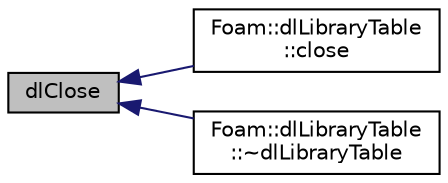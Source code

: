 digraph "dlClose"
{
  bgcolor="transparent";
  edge [fontname="Helvetica",fontsize="10",labelfontname="Helvetica",labelfontsize="10"];
  node [fontname="Helvetica",fontsize="10",shape=record];
  rankdir="LR";
  Node1 [label="dlClose",height=0.2,width=0.4,color="black", fillcolor="grey75", style="filled", fontcolor="black"];
  Node1 -> Node2 [dir="back",color="midnightblue",fontsize="10",style="solid",fontname="Helvetica"];
  Node2 [label="Foam::dlLibraryTable\l::close",height=0.2,width=0.4,color="black",URL="$a00571.html#a2570bf1050cfc54c7136b22ee759f51d",tooltip="Close the named library, optionally with warnings if problems occur. "];
  Node1 -> Node3 [dir="back",color="midnightblue",fontsize="10",style="solid",fontname="Helvetica"];
  Node3 [label="Foam::dlLibraryTable\l::~dlLibraryTable",height=0.2,width=0.4,color="black",URL="$a00571.html#a8b1edf5149cf2a945f7371c22498f9c2",tooltip="Destructor. "];
}
